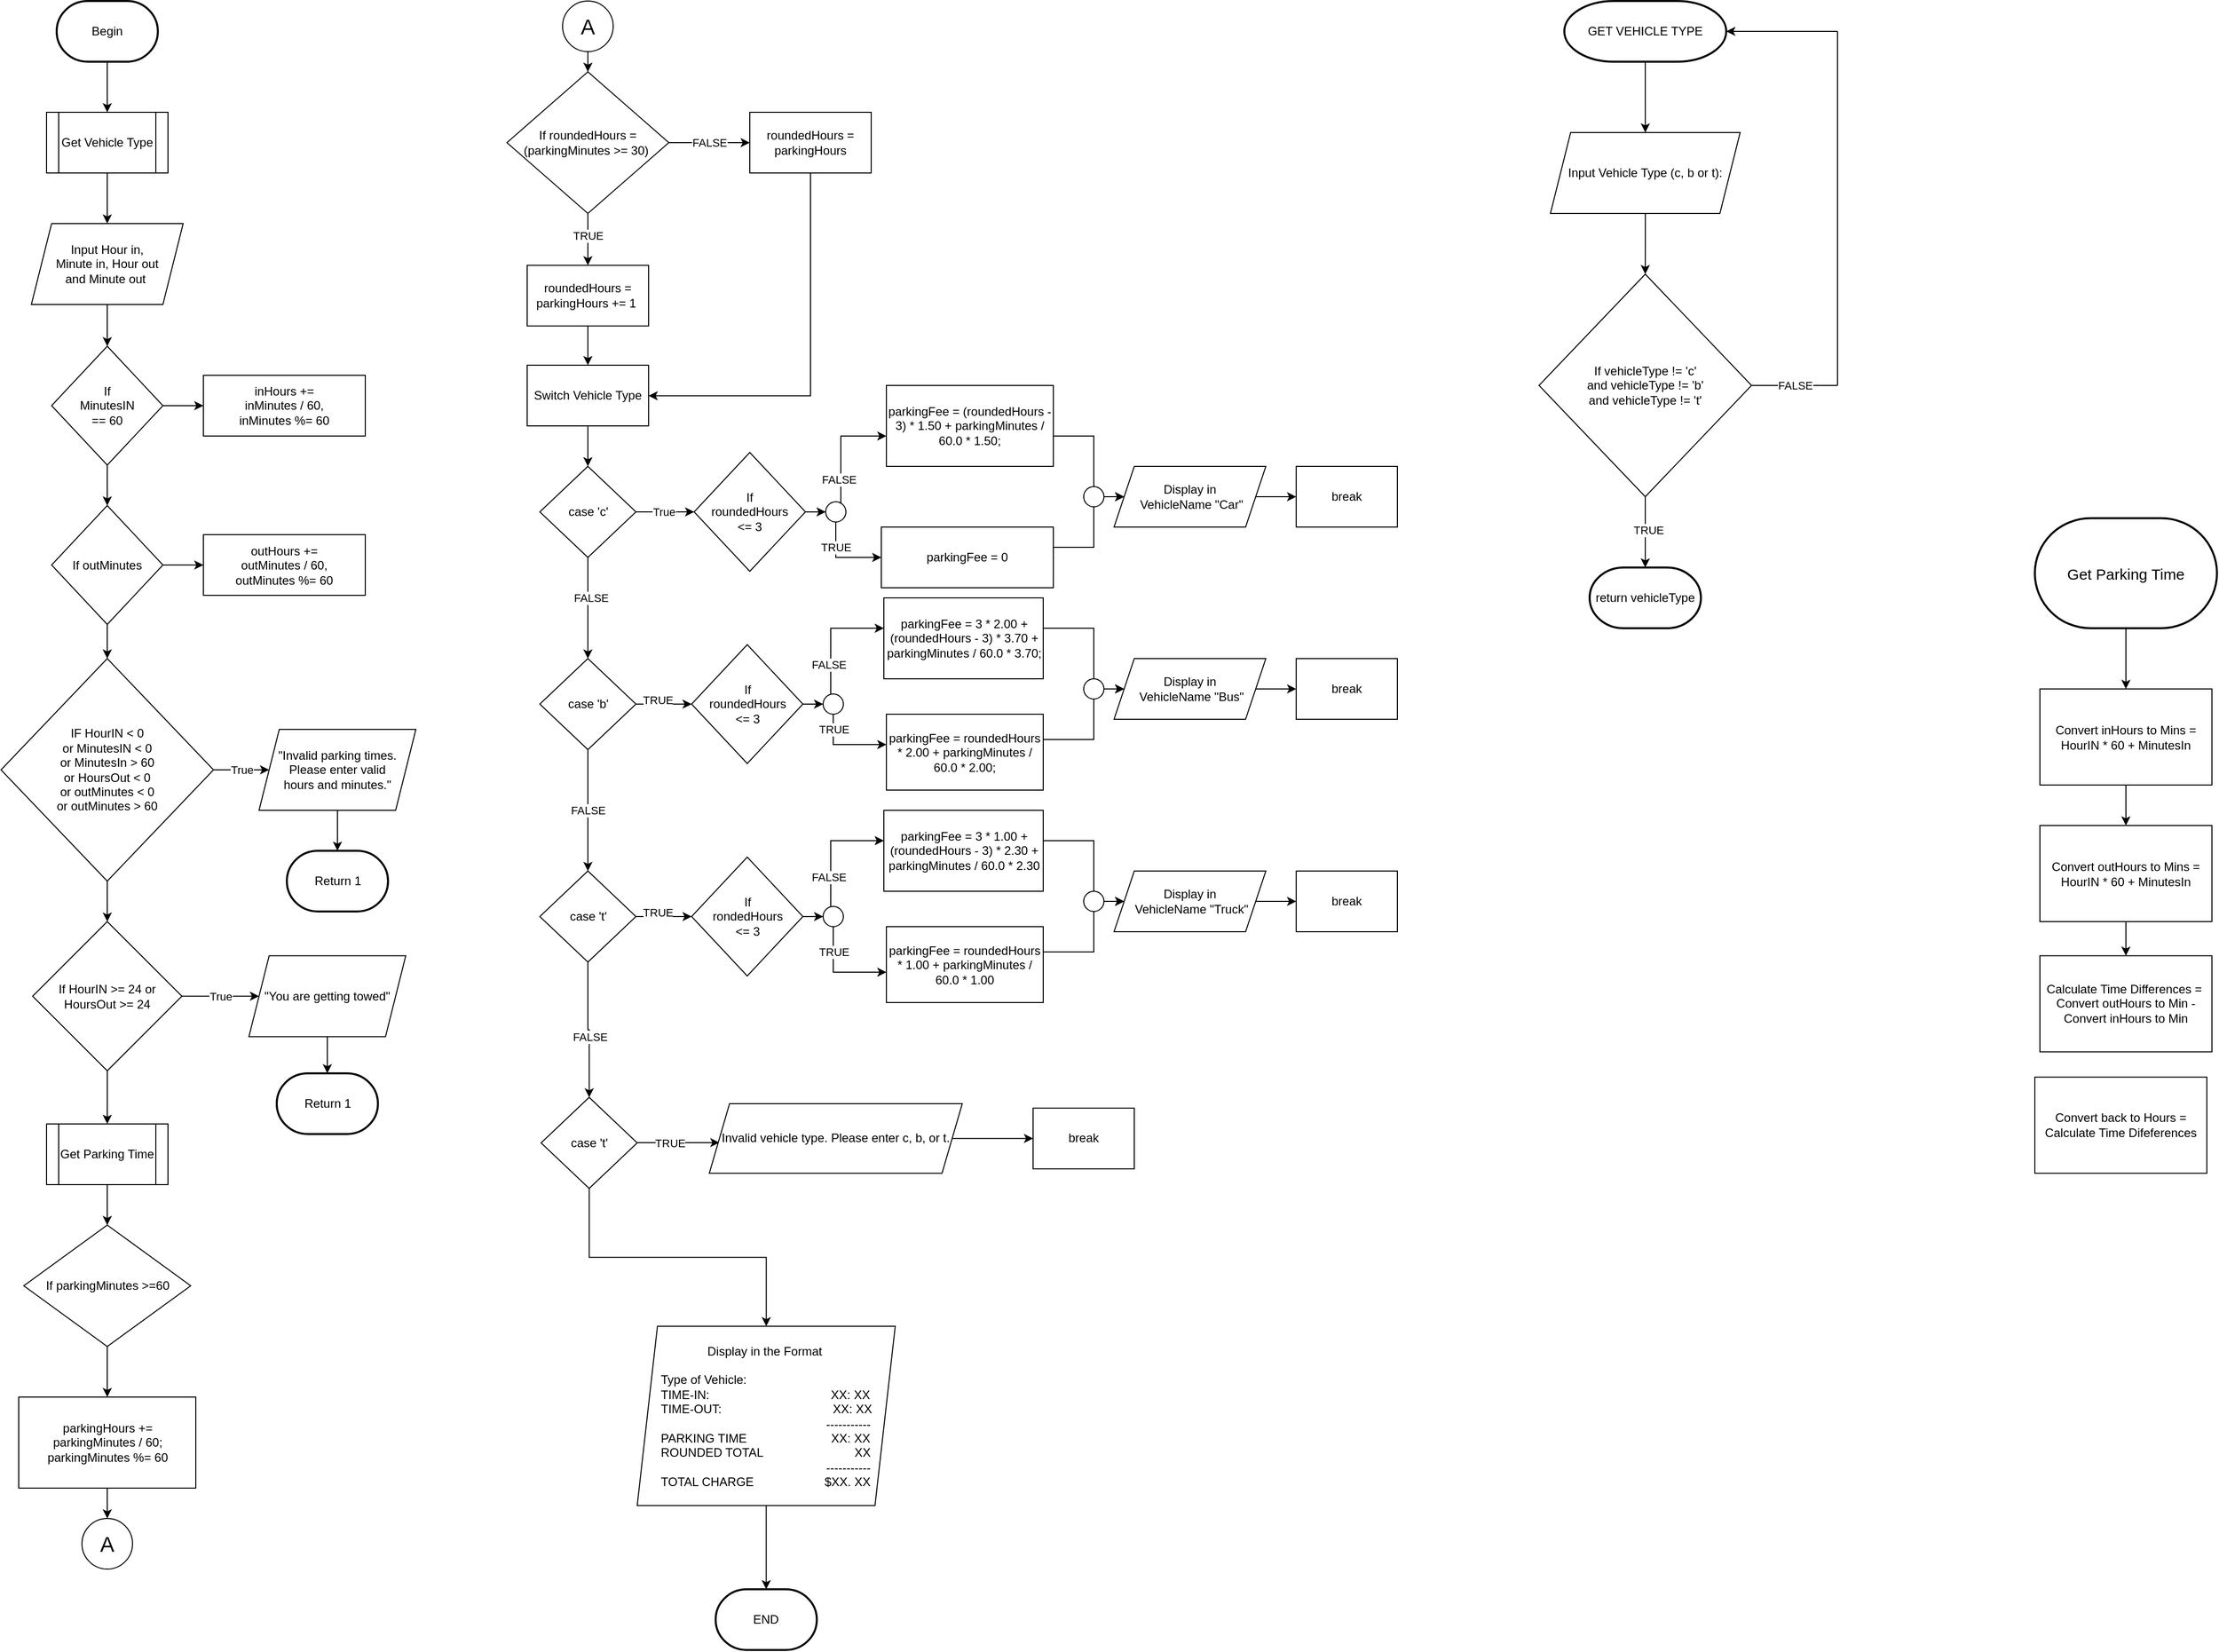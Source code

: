<mxfile version="22.1.11" type="github">
  <diagram name="Page-1" id="T36eju5By-tqYhYQg0Z2">
    <mxGraphModel dx="693" dy="363" grid="1" gridSize="10" guides="1" tooltips="1" connect="1" arrows="1" fold="1" page="1" pageScale="1" pageWidth="850" pageHeight="1100" math="0" shadow="0">
      <root>
        <mxCell id="0" />
        <mxCell id="1" parent="0" />
        <mxCell id="Hg_f1LFbzUgzckaS3RzL-4" value="" style="edgeStyle=orthogonalEdgeStyle;rounded=0;orthogonalLoop=1;jettySize=auto;html=1;" parent="1" source="Hg_f1LFbzUgzckaS3RzL-1" target="Hg_f1LFbzUgzckaS3RzL-3" edge="1">
          <mxGeometry relative="1" as="geometry" />
        </mxCell>
        <mxCell id="Hg_f1LFbzUgzckaS3RzL-1" value="Begin" style="strokeWidth=2;html=1;shape=mxgraph.flowchart.terminator;whiteSpace=wrap;" parent="1" vertex="1">
          <mxGeometry x="165" y="40" width="100" height="60" as="geometry" />
        </mxCell>
        <mxCell id="Hg_f1LFbzUgzckaS3RzL-6" value="" style="edgeStyle=orthogonalEdgeStyle;rounded=0;orthogonalLoop=1;jettySize=auto;html=1;" parent="1" source="Hg_f1LFbzUgzckaS3RzL-3" target="Hg_f1LFbzUgzckaS3RzL-5" edge="1">
          <mxGeometry relative="1" as="geometry" />
        </mxCell>
        <mxCell id="Hg_f1LFbzUgzckaS3RzL-3" value="Get Vehicle Type" style="shape=process;whiteSpace=wrap;html=1;backgroundOutline=1;" parent="1" vertex="1">
          <mxGeometry x="155" y="150" width="120" height="60" as="geometry" />
        </mxCell>
        <mxCell id="Hg_f1LFbzUgzckaS3RzL-8" value="" style="edgeStyle=orthogonalEdgeStyle;rounded=0;orthogonalLoop=1;jettySize=auto;html=1;" parent="1" source="BbHm2kyEShkEgUKEUJJQ-3" target="Hg_f1LFbzUgzckaS3RzL-7" edge="1">
          <mxGeometry relative="1" as="geometry" />
        </mxCell>
        <mxCell id="Hg_f1LFbzUgzckaS3RzL-5" value="Input Hour in, &lt;br&gt;Minute in, Hour out&lt;br&gt;and Minute out&amp;nbsp;" style="shape=parallelogram;perimeter=parallelogramPerimeter;whiteSpace=wrap;html=1;fixedSize=1;" parent="1" vertex="1">
          <mxGeometry x="140" y="260" width="150" height="80" as="geometry" />
        </mxCell>
        <mxCell id="Hg_f1LFbzUgzckaS3RzL-20" value="True" style="edgeStyle=orthogonalEdgeStyle;rounded=0;orthogonalLoop=1;jettySize=auto;html=1;" parent="1" source="Hg_f1LFbzUgzckaS3RzL-7" target="Hg_f1LFbzUgzckaS3RzL-19" edge="1">
          <mxGeometry relative="1" as="geometry" />
        </mxCell>
        <mxCell id="BbHm2kyEShkEgUKEUJJQ-13" value="" style="edgeStyle=orthogonalEdgeStyle;rounded=0;orthogonalLoop=1;jettySize=auto;html=1;" edge="1" parent="1" source="Hg_f1LFbzUgzckaS3RzL-7" target="BbHm2kyEShkEgUKEUJJQ-11">
          <mxGeometry relative="1" as="geometry" />
        </mxCell>
        <mxCell id="Hg_f1LFbzUgzckaS3RzL-7" value="IF HourIN &amp;lt; 0&lt;br&gt;or MinutesIN &amp;lt; 0 &lt;br&gt;or MinutesIn &amp;gt; 60 &lt;br&gt;or HoursOut &amp;lt; 0&lt;br&gt;or outMinutes &amp;lt; 0 &lt;br&gt;or outMinutes &amp;gt; 60" style="rhombus;whiteSpace=wrap;html=1;" parent="1" vertex="1">
          <mxGeometry x="110" y="690" width="210" height="220" as="geometry" />
        </mxCell>
        <mxCell id="Hg_f1LFbzUgzckaS3RzL-17" value="" style="edgeStyle=orthogonalEdgeStyle;rounded=0;orthogonalLoop=1;jettySize=auto;html=1;entryX=0.5;entryY=0;entryDx=0;entryDy=0;" parent="1" source="Hg_f1LFbzUgzckaS3RzL-9" target="Hg_f1LFbzUgzckaS3RzL-12" edge="1">
          <mxGeometry relative="1" as="geometry">
            <mxPoint x="217.5" y="1256.25" as="targetPoint" />
          </mxGeometry>
        </mxCell>
        <mxCell id="Hg_f1LFbzUgzckaS3RzL-9" value="Get Parking Time" style="shape=process;whiteSpace=wrap;html=1;backgroundOutline=1;" parent="1" vertex="1">
          <mxGeometry x="155" y="1150" width="120" height="60" as="geometry" />
        </mxCell>
        <mxCell id="Hg_f1LFbzUgzckaS3RzL-23" value="" style="edgeStyle=orthogonalEdgeStyle;rounded=0;orthogonalLoop=1;jettySize=auto;html=1;entryX=0.5;entryY=0;entryDx=0;entryDy=0;" parent="1" source="Hg_f1LFbzUgzckaS3RzL-12" target="BbHm2kyEShkEgUKEUJJQ-18" edge="1">
          <mxGeometry relative="1" as="geometry">
            <mxPoint x="215" y="1430" as="targetPoint" />
          </mxGeometry>
        </mxCell>
        <mxCell id="Hg_f1LFbzUgzckaS3RzL-12" value="If parkingMinutes &amp;gt;=60" style="rhombus;whiteSpace=wrap;html=1;" parent="1" vertex="1">
          <mxGeometry x="132.5" y="1250" width="165" height="120" as="geometry" />
        </mxCell>
        <mxCell id="Hg_f1LFbzUgzckaS3RzL-30" value="" style="edgeStyle=orthogonalEdgeStyle;rounded=0;orthogonalLoop=1;jettySize=auto;html=1;" parent="1" source="Hg_f1LFbzUgzckaS3RzL-19" target="Hg_f1LFbzUgzckaS3RzL-29" edge="1">
          <mxGeometry relative="1" as="geometry" />
        </mxCell>
        <mxCell id="Hg_f1LFbzUgzckaS3RzL-19" value="&quot;Invalid parking times. &lt;br&gt;Please enter valid &lt;br&gt;hours and minutes.&quot;" style="shape=parallelogram;perimeter=parallelogramPerimeter;whiteSpace=wrap;html=1;fixedSize=1;" parent="1" vertex="1">
          <mxGeometry x="365" y="760" width="155" height="80" as="geometry" />
        </mxCell>
        <mxCell id="Hg_f1LFbzUgzckaS3RzL-24" value="&lt;font style=&quot;font-size: 21px;&quot;&gt;A&lt;/font&gt;" style="ellipse;whiteSpace=wrap;html=1;aspect=fixed;" parent="1" vertex="1">
          <mxGeometry x="190" y="1540" width="50" height="50" as="geometry" />
        </mxCell>
        <mxCell id="Hg_f1LFbzUgzckaS3RzL-29" value="Return 1" style="strokeWidth=2;html=1;shape=mxgraph.flowchart.terminator;whiteSpace=wrap;" parent="1" vertex="1">
          <mxGeometry x="392.5" y="880" width="100" height="60" as="geometry" />
        </mxCell>
        <mxCell id="Hg_f1LFbzUgzckaS3RzL-35" value="" style="edgeStyle=orthogonalEdgeStyle;rounded=0;orthogonalLoop=1;jettySize=auto;html=1;" parent="1" source="Hg_f1LFbzUgzckaS3RzL-31" target="Hg_f1LFbzUgzckaS3RzL-34" edge="1">
          <mxGeometry relative="1" as="geometry" />
        </mxCell>
        <mxCell id="Hg_f1LFbzUgzckaS3RzL-31" value="&lt;font style=&quot;font-size: 21px;&quot;&gt;A&lt;/font&gt;" style="ellipse;whiteSpace=wrap;html=1;aspect=fixed;" parent="1" vertex="1">
          <mxGeometry x="665" y="40" width="50" height="50" as="geometry" />
        </mxCell>
        <mxCell id="Hg_f1LFbzUgzckaS3RzL-38" value="" style="edgeStyle=orthogonalEdgeStyle;rounded=0;orthogonalLoop=1;jettySize=auto;html=1;" parent="1" source="Hg_f1LFbzUgzckaS3RzL-34" target="Hg_f1LFbzUgzckaS3RzL-37" edge="1">
          <mxGeometry relative="1" as="geometry" />
        </mxCell>
        <mxCell id="Hg_f1LFbzUgzckaS3RzL-39" value="TRUE" style="edgeLabel;html=1;align=center;verticalAlign=middle;resizable=0;points=[];" parent="Hg_f1LFbzUgzckaS3RzL-38" vertex="1" connectable="0">
          <mxGeometry x="-0.754" y="1" relative="1" as="geometry">
            <mxPoint x="-1" y="15" as="offset" />
          </mxGeometry>
        </mxCell>
        <mxCell id="BbHm2kyEShkEgUKEUJJQ-21" value="" style="edgeStyle=orthogonalEdgeStyle;rounded=0;orthogonalLoop=1;jettySize=auto;html=1;" edge="1" parent="1" source="Hg_f1LFbzUgzckaS3RzL-34" target="BbHm2kyEShkEgUKEUJJQ-20">
          <mxGeometry relative="1" as="geometry" />
        </mxCell>
        <mxCell id="BbHm2kyEShkEgUKEUJJQ-22" value="FALSE" style="edgeLabel;html=1;align=center;verticalAlign=middle;resizable=0;points=[];" vertex="1" connectable="0" parent="BbHm2kyEShkEgUKEUJJQ-21">
          <mxGeometry x="-0.373" y="-1" relative="1" as="geometry">
            <mxPoint x="15" y="-1" as="offset" />
          </mxGeometry>
        </mxCell>
        <mxCell id="Hg_f1LFbzUgzckaS3RzL-34" value="If roundedHours =&lt;br style=&quot;border-color: var(--border-color);&quot;&gt;(parkingMinutes &amp;gt;= 30)&amp;nbsp;" style="rhombus;whiteSpace=wrap;html=1;" parent="1" vertex="1">
          <mxGeometry x="610" y="110" width="160" height="140" as="geometry" />
        </mxCell>
        <mxCell id="Hg_f1LFbzUgzckaS3RzL-68" value="" style="edgeStyle=orthogonalEdgeStyle;rounded=0;orthogonalLoop=1;jettySize=auto;html=1;" parent="1" source="Hg_f1LFbzUgzckaS3RzL-37" target="Hg_f1LFbzUgzckaS3RzL-43" edge="1">
          <mxGeometry relative="1" as="geometry" />
        </mxCell>
        <mxCell id="Hg_f1LFbzUgzckaS3RzL-37" value="roundedHours = parkingHours += 1&amp;nbsp;" style="rounded=0;whiteSpace=wrap;html=1;" parent="1" vertex="1">
          <mxGeometry x="630" y="301.25" width="120" height="60" as="geometry" />
        </mxCell>
        <mxCell id="Hg_f1LFbzUgzckaS3RzL-46" value="" style="edgeStyle=orthogonalEdgeStyle;rounded=0;orthogonalLoop=1;jettySize=auto;html=1;" parent="1" source="Hg_f1LFbzUgzckaS3RzL-43" target="Hg_f1LFbzUgzckaS3RzL-45" edge="1">
          <mxGeometry relative="1" as="geometry" />
        </mxCell>
        <mxCell id="Hg_f1LFbzUgzckaS3RzL-43" value="Switch Vehicle Type" style="rounded=0;whiteSpace=wrap;html=1;" parent="1" vertex="1">
          <mxGeometry x="630" y="400" width="120" height="60" as="geometry" />
        </mxCell>
        <mxCell id="Hg_f1LFbzUgzckaS3RzL-48" value="" style="edgeStyle=orthogonalEdgeStyle;rounded=0;orthogonalLoop=1;jettySize=auto;html=1;" parent="1" source="Hg_f1LFbzUgzckaS3RzL-45" target="Hg_f1LFbzUgzckaS3RzL-47" edge="1">
          <mxGeometry relative="1" as="geometry" />
        </mxCell>
        <mxCell id="Hg_f1LFbzUgzckaS3RzL-49" value="True" style="edgeLabel;html=1;align=center;verticalAlign=middle;resizable=0;points=[];" parent="Hg_f1LFbzUgzckaS3RzL-48" vertex="1" connectable="0">
          <mxGeometry x="0.303" relative="1" as="geometry">
            <mxPoint x="-10" as="offset" />
          </mxGeometry>
        </mxCell>
        <mxCell id="Hg_f1LFbzUgzckaS3RzL-70" value="" style="edgeStyle=orthogonalEdgeStyle;rounded=0;orthogonalLoop=1;jettySize=auto;html=1;" parent="1" source="Hg_f1LFbzUgzckaS3RzL-45" target="Hg_f1LFbzUgzckaS3RzL-69" edge="1">
          <mxGeometry relative="1" as="geometry" />
        </mxCell>
        <mxCell id="Hg_f1LFbzUgzckaS3RzL-86" value="FALSE" style="edgeLabel;html=1;align=center;verticalAlign=middle;resizable=0;points=[];" parent="Hg_f1LFbzUgzckaS3RzL-70" vertex="1" connectable="0">
          <mxGeometry x="-0.207" y="3" relative="1" as="geometry">
            <mxPoint as="offset" />
          </mxGeometry>
        </mxCell>
        <mxCell id="Hg_f1LFbzUgzckaS3RzL-45" value="case &#39;c&#39;" style="rhombus;whiteSpace=wrap;html=1;" parent="1" vertex="1">
          <mxGeometry x="642.5" y="500" width="95" height="90" as="geometry" />
        </mxCell>
        <mxCell id="Hg_f1LFbzUgzckaS3RzL-52" value="" style="edgeStyle=orthogonalEdgeStyle;rounded=0;orthogonalLoop=1;jettySize=auto;html=1;" parent="1" source="Hg_f1LFbzUgzckaS3RzL-61" target="Hg_f1LFbzUgzckaS3RzL-51" edge="1">
          <mxGeometry relative="1" as="geometry">
            <Array as="points">
              <mxPoint x="935" y="590" />
            </Array>
          </mxGeometry>
        </mxCell>
        <mxCell id="Hg_f1LFbzUgzckaS3RzL-60" value="TRUE" style="edgeLabel;html=1;align=center;verticalAlign=middle;resizable=0;points=[];" parent="Hg_f1LFbzUgzckaS3RzL-52" vertex="1" connectable="0">
          <mxGeometry x="0.067" y="1" relative="1" as="geometry">
            <mxPoint x="-8" y="-9" as="offset" />
          </mxGeometry>
        </mxCell>
        <mxCell id="Hg_f1LFbzUgzckaS3RzL-57" value="" style="edgeStyle=orthogonalEdgeStyle;rounded=0;orthogonalLoop=1;jettySize=auto;html=1;" parent="1" source="Hg_f1LFbzUgzckaS3RzL-47" target="Hg_f1LFbzUgzckaS3RzL-56" edge="1">
          <mxGeometry relative="1" as="geometry">
            <Array as="points">
              <mxPoint x="940" y="545" />
              <mxPoint x="940" y="470" />
            </Array>
          </mxGeometry>
        </mxCell>
        <mxCell id="Hg_f1LFbzUgzckaS3RzL-59" value="FALSE" style="edgeLabel;html=1;align=center;verticalAlign=middle;resizable=0;points=[];" parent="Hg_f1LFbzUgzckaS3RzL-57" vertex="1" connectable="0">
          <mxGeometry x="-0.139" y="2" relative="1" as="geometry">
            <mxPoint as="offset" />
          </mxGeometry>
        </mxCell>
        <mxCell id="Hg_f1LFbzUgzckaS3RzL-47" value="If &lt;br&gt;roundedHours &lt;br&gt;&amp;lt;= 3" style="rhombus;whiteSpace=wrap;html=1;" parent="1" vertex="1">
          <mxGeometry x="795" y="486.25" width="110" height="117.5" as="geometry" />
        </mxCell>
        <mxCell id="Hg_f1LFbzUgzckaS3RzL-66" value="" style="edgeStyle=orthogonalEdgeStyle;rounded=0;orthogonalLoop=1;jettySize=auto;html=1;" parent="1" source="Hg_f1LFbzUgzckaS3RzL-51" target="Hg_f1LFbzUgzckaS3RzL-64" edge="1">
          <mxGeometry relative="1" as="geometry">
            <Array as="points">
              <mxPoint x="1190" y="580" />
              <mxPoint x="1190" y="530" />
            </Array>
          </mxGeometry>
        </mxCell>
        <mxCell id="Hg_f1LFbzUgzckaS3RzL-51" value="parkingFee = 0" style="rounded=0;whiteSpace=wrap;html=1;" parent="1" vertex="1">
          <mxGeometry x="980" y="560" width="170" height="60" as="geometry" />
        </mxCell>
        <mxCell id="Hg_f1LFbzUgzckaS3RzL-65" value="" style="edgeStyle=orthogonalEdgeStyle;rounded=0;orthogonalLoop=1;jettySize=auto;html=1;" parent="1" source="Hg_f1LFbzUgzckaS3RzL-56" target="Hg_f1LFbzUgzckaS3RzL-64" edge="1">
          <mxGeometry relative="1" as="geometry">
            <Array as="points">
              <mxPoint x="1190" y="470" />
              <mxPoint x="1190" y="530" />
            </Array>
          </mxGeometry>
        </mxCell>
        <mxCell id="Hg_f1LFbzUgzckaS3RzL-56" value="parkingFee = (roundedHours - 3) * 1.50 + parkingMinutes / 60.0 * 1.50;" style="rounded=0;whiteSpace=wrap;html=1;" parent="1" vertex="1">
          <mxGeometry x="985" y="420" width="165" height="80" as="geometry" />
        </mxCell>
        <mxCell id="Hg_f1LFbzUgzckaS3RzL-62" value="" style="edgeStyle=orthogonalEdgeStyle;rounded=0;orthogonalLoop=1;jettySize=auto;html=1;" parent="1" source="Hg_f1LFbzUgzckaS3RzL-47" target="Hg_f1LFbzUgzckaS3RzL-61" edge="1">
          <mxGeometry relative="1" as="geometry">
            <mxPoint x="905" y="545" as="sourcePoint" />
            <mxPoint x="975" y="610" as="targetPoint" />
          </mxGeometry>
        </mxCell>
        <mxCell id="Hg_f1LFbzUgzckaS3RzL-61" value="" style="ellipse;whiteSpace=wrap;html=1;aspect=fixed;" parent="1" vertex="1">
          <mxGeometry x="925" y="535" width="20" height="20" as="geometry" />
        </mxCell>
        <mxCell id="BbHm2kyEShkEgUKEUJJQ-27" value="" style="edgeStyle=orthogonalEdgeStyle;rounded=0;orthogonalLoop=1;jettySize=auto;html=1;" edge="1" parent="1" source="Hg_f1LFbzUgzckaS3RzL-64" target="BbHm2kyEShkEgUKEUJJQ-26">
          <mxGeometry relative="1" as="geometry" />
        </mxCell>
        <mxCell id="Hg_f1LFbzUgzckaS3RzL-64" value="Display in&lt;br&gt;&amp;nbsp;VehicleName &quot;Car&quot;" style="shape=parallelogram;perimeter=parallelogramPerimeter;whiteSpace=wrap;html=1;fixedSize=1;" parent="1" vertex="1">
          <mxGeometry x="1210" y="500" width="150" height="60" as="geometry" />
        </mxCell>
        <mxCell id="Hg_f1LFbzUgzckaS3RzL-67" value="" style="ellipse;whiteSpace=wrap;html=1;aspect=fixed;" parent="1" vertex="1">
          <mxGeometry x="1180" y="520" width="20" height="20" as="geometry" />
        </mxCell>
        <mxCell id="Hg_f1LFbzUgzckaS3RzL-84" value="" style="edgeStyle=orthogonalEdgeStyle;rounded=0;orthogonalLoop=1;jettySize=auto;html=1;" parent="1" source="Hg_f1LFbzUgzckaS3RzL-69" target="Hg_f1LFbzUgzckaS3RzL-75" edge="1">
          <mxGeometry relative="1" as="geometry" />
        </mxCell>
        <mxCell id="Hg_f1LFbzUgzckaS3RzL-85" value="TRUE" style="edgeLabel;html=1;align=center;verticalAlign=middle;resizable=0;points=[];" parent="Hg_f1LFbzUgzckaS3RzL-84" vertex="1" connectable="0">
          <mxGeometry x="-0.255" y="4" relative="1" as="geometry">
            <mxPoint x="1" as="offset" />
          </mxGeometry>
        </mxCell>
        <mxCell id="BbHm2kyEShkEgUKEUJJQ-68" value="" style="edgeStyle=orthogonalEdgeStyle;rounded=0;orthogonalLoop=1;jettySize=auto;html=1;" edge="1" parent="1" source="Hg_f1LFbzUgzckaS3RzL-69" target="BbHm2kyEShkEgUKEUJJQ-52">
          <mxGeometry relative="1" as="geometry" />
        </mxCell>
        <mxCell id="Hg_f1LFbzUgzckaS3RzL-69" value="case &#39;b&#39;" style="rhombus;whiteSpace=wrap;html=1;" parent="1" vertex="1">
          <mxGeometry x="642.5" y="690" width="95" height="90" as="geometry" />
        </mxCell>
        <mxCell id="Hg_f1LFbzUgzckaS3RzL-71" value="" style="edgeStyle=orthogonalEdgeStyle;rounded=0;orthogonalLoop=1;jettySize=auto;html=1;" parent="1" source="Hg_f1LFbzUgzckaS3RzL-81" target="Hg_f1LFbzUgzckaS3RzL-77" edge="1">
          <mxGeometry relative="1" as="geometry">
            <Array as="points">
              <mxPoint x="933" y="775" />
            </Array>
          </mxGeometry>
        </mxCell>
        <mxCell id="Hg_f1LFbzUgzckaS3RzL-72" value="TRUE" style="edgeLabel;html=1;align=center;verticalAlign=middle;resizable=0;points=[];" parent="Hg_f1LFbzUgzckaS3RzL-71" vertex="1" connectable="0">
          <mxGeometry x="0.067" y="1" relative="1" as="geometry">
            <mxPoint x="-14" y="-14" as="offset" />
          </mxGeometry>
        </mxCell>
        <mxCell id="Hg_f1LFbzUgzckaS3RzL-73" value="" style="edgeStyle=orthogonalEdgeStyle;rounded=0;orthogonalLoop=1;jettySize=auto;html=1;" parent="1" source="Hg_f1LFbzUgzckaS3RzL-75" target="Hg_f1LFbzUgzckaS3RzL-79" edge="1">
          <mxGeometry relative="1" as="geometry">
            <Array as="points">
              <mxPoint x="930" y="735" />
              <mxPoint x="930" y="660" />
            </Array>
          </mxGeometry>
        </mxCell>
        <mxCell id="Hg_f1LFbzUgzckaS3RzL-74" value="FALSE" style="edgeLabel;html=1;align=center;verticalAlign=middle;resizable=0;points=[];" parent="Hg_f1LFbzUgzckaS3RzL-73" vertex="1" connectable="0">
          <mxGeometry x="-0.139" y="2" relative="1" as="geometry">
            <mxPoint as="offset" />
          </mxGeometry>
        </mxCell>
        <mxCell id="Hg_f1LFbzUgzckaS3RzL-75" value="If &lt;br&gt;roundedHours &lt;br&gt;&amp;lt;= 3" style="rhombus;whiteSpace=wrap;html=1;" parent="1" vertex="1">
          <mxGeometry x="792.5" y="676.25" width="110" height="117.5" as="geometry" />
        </mxCell>
        <mxCell id="Hg_f1LFbzUgzckaS3RzL-76" value="" style="edgeStyle=orthogonalEdgeStyle;rounded=0;orthogonalLoop=1;jettySize=auto;html=1;" parent="1" source="Hg_f1LFbzUgzckaS3RzL-77" target="Hg_f1LFbzUgzckaS3RzL-82" edge="1">
          <mxGeometry relative="1" as="geometry">
            <Array as="points">
              <mxPoint x="1190" y="770" />
              <mxPoint x="1190" y="720" />
            </Array>
          </mxGeometry>
        </mxCell>
        <mxCell id="Hg_f1LFbzUgzckaS3RzL-77" value="parkingFee = roundedHours * 2.00 + parkingMinutes / 60.0 * 2.00;" style="rounded=0;whiteSpace=wrap;html=1;" parent="1" vertex="1">
          <mxGeometry x="985" y="745" width="155" height="75" as="geometry" />
        </mxCell>
        <mxCell id="Hg_f1LFbzUgzckaS3RzL-78" value="" style="edgeStyle=orthogonalEdgeStyle;rounded=0;orthogonalLoop=1;jettySize=auto;html=1;" parent="1" source="Hg_f1LFbzUgzckaS3RzL-79" target="Hg_f1LFbzUgzckaS3RzL-82" edge="1">
          <mxGeometry relative="1" as="geometry">
            <Array as="points">
              <mxPoint x="1190" y="660" />
              <mxPoint x="1190" y="720" />
            </Array>
          </mxGeometry>
        </mxCell>
        <mxCell id="Hg_f1LFbzUgzckaS3RzL-79" value="parkingFee = 3 * 2.00 + (roundedHours - 3) * 3.70 + parkingMinutes / 60.0 * 3.70;" style="rounded=0;whiteSpace=wrap;html=1;" parent="1" vertex="1">
          <mxGeometry x="982.5" y="630" width="157.5" height="80" as="geometry" />
        </mxCell>
        <mxCell id="Hg_f1LFbzUgzckaS3RzL-80" value="" style="edgeStyle=orthogonalEdgeStyle;rounded=0;orthogonalLoop=1;jettySize=auto;html=1;" parent="1" source="Hg_f1LFbzUgzckaS3RzL-75" target="Hg_f1LFbzUgzckaS3RzL-81" edge="1">
          <mxGeometry relative="1" as="geometry">
            <mxPoint x="902.5" y="735" as="sourcePoint" />
            <mxPoint x="972.5" y="800" as="targetPoint" />
          </mxGeometry>
        </mxCell>
        <mxCell id="Hg_f1LFbzUgzckaS3RzL-81" value="" style="ellipse;whiteSpace=wrap;html=1;aspect=fixed;" parent="1" vertex="1">
          <mxGeometry x="922.5" y="725" width="20" height="20" as="geometry" />
        </mxCell>
        <mxCell id="BbHm2kyEShkEgUKEUJJQ-29" value="" style="edgeStyle=orthogonalEdgeStyle;rounded=0;orthogonalLoop=1;jettySize=auto;html=1;" edge="1" parent="1" source="Hg_f1LFbzUgzckaS3RzL-82" target="BbHm2kyEShkEgUKEUJJQ-28">
          <mxGeometry relative="1" as="geometry" />
        </mxCell>
        <mxCell id="Hg_f1LFbzUgzckaS3RzL-82" value="Display in&lt;br&gt;&amp;nbsp;VehicleName &quot;Bus&quot;" style="shape=parallelogram;perimeter=parallelogramPerimeter;whiteSpace=wrap;html=1;fixedSize=1;" parent="1" vertex="1">
          <mxGeometry x="1210" y="690" width="150" height="60" as="geometry" />
        </mxCell>
        <mxCell id="Hg_f1LFbzUgzckaS3RzL-83" value="" style="ellipse;whiteSpace=wrap;html=1;aspect=fixed;" parent="1" vertex="1">
          <mxGeometry x="1180" y="710" width="20" height="20" as="geometry" />
        </mxCell>
        <mxCell id="BbHm2kyEShkEgUKEUJJQ-2" value="" style="edgeStyle=orthogonalEdgeStyle;rounded=0;orthogonalLoop=1;jettySize=auto;html=1;" edge="1" parent="1" source="Hg_f1LFbzUgzckaS3RzL-5" target="BbHm2kyEShkEgUKEUJJQ-1">
          <mxGeometry relative="1" as="geometry">
            <mxPoint x="215" y="340" as="sourcePoint" />
            <mxPoint x="215" y="890" as="targetPoint" />
          </mxGeometry>
        </mxCell>
        <mxCell id="BbHm2kyEShkEgUKEUJJQ-9" value="" style="edgeStyle=orthogonalEdgeStyle;rounded=0;orthogonalLoop=1;jettySize=auto;html=1;" edge="1" parent="1" source="BbHm2kyEShkEgUKEUJJQ-1" target="BbHm2kyEShkEgUKEUJJQ-6">
          <mxGeometry relative="1" as="geometry" />
        </mxCell>
        <mxCell id="BbHm2kyEShkEgUKEUJJQ-1" value="If &lt;br&gt;MinutesIN&lt;br&gt;== 60" style="rhombus;whiteSpace=wrap;html=1;" vertex="1" parent="1">
          <mxGeometry x="160" y="381.25" width="110" height="117.5" as="geometry" />
        </mxCell>
        <mxCell id="BbHm2kyEShkEgUKEUJJQ-4" value="" style="edgeStyle=orthogonalEdgeStyle;rounded=0;orthogonalLoop=1;jettySize=auto;html=1;" edge="1" parent="1" source="BbHm2kyEShkEgUKEUJJQ-1" target="BbHm2kyEShkEgUKEUJJQ-3">
          <mxGeometry relative="1" as="geometry">
            <mxPoint x="215" y="518" as="sourcePoint" />
            <mxPoint x="215" y="890" as="targetPoint" />
          </mxGeometry>
        </mxCell>
        <mxCell id="BbHm2kyEShkEgUKEUJJQ-8" value="" style="edgeStyle=orthogonalEdgeStyle;rounded=0;orthogonalLoop=1;jettySize=auto;html=1;" edge="1" parent="1" source="BbHm2kyEShkEgUKEUJJQ-3" target="BbHm2kyEShkEgUKEUJJQ-7">
          <mxGeometry relative="1" as="geometry" />
        </mxCell>
        <mxCell id="BbHm2kyEShkEgUKEUJJQ-3" value="If outMinutes" style="rhombus;whiteSpace=wrap;html=1;" vertex="1" parent="1">
          <mxGeometry x="160" y="538.75" width="110" height="117.5" as="geometry" />
        </mxCell>
        <mxCell id="BbHm2kyEShkEgUKEUJJQ-6" value="inHours += &lt;br&gt;inMinutes / 60,&lt;br&gt;inMinutes %= 60" style="rounded=0;whiteSpace=wrap;html=1;" vertex="1" parent="1">
          <mxGeometry x="310" y="410" width="160" height="60" as="geometry" />
        </mxCell>
        <mxCell id="BbHm2kyEShkEgUKEUJJQ-7" value="outHours += &lt;br&gt;outMinutes / 60,&lt;br&gt;outMinutes %= 60" style="rounded=0;whiteSpace=wrap;html=1;" vertex="1" parent="1">
          <mxGeometry x="310" y="567.5" width="160" height="60" as="geometry" />
        </mxCell>
        <mxCell id="BbHm2kyEShkEgUKEUJJQ-12" value="" style="edgeStyle=orthogonalEdgeStyle;rounded=0;orthogonalLoop=1;jettySize=auto;html=1;" edge="1" parent="1" source="BbHm2kyEShkEgUKEUJJQ-11" target="Hg_f1LFbzUgzckaS3RzL-9">
          <mxGeometry relative="1" as="geometry" />
        </mxCell>
        <mxCell id="BbHm2kyEShkEgUKEUJJQ-11" value="If HourIN &amp;gt;= 24 or HoursOut &amp;gt;= 24" style="rhombus;whiteSpace=wrap;html=1;" vertex="1" parent="1">
          <mxGeometry x="141.25" y="950" width="147.5" height="147.5" as="geometry" />
        </mxCell>
        <mxCell id="BbHm2kyEShkEgUKEUJJQ-14" value="True" style="edgeStyle=orthogonalEdgeStyle;rounded=0;orthogonalLoop=1;jettySize=auto;html=1;exitX=1;exitY=0.5;exitDx=0;exitDy=0;" edge="1" parent="1" target="BbHm2kyEShkEgUKEUJJQ-16" source="BbHm2kyEShkEgUKEUJJQ-11">
          <mxGeometry relative="1" as="geometry">
            <mxPoint x="310" y="1020" as="sourcePoint" />
          </mxGeometry>
        </mxCell>
        <mxCell id="BbHm2kyEShkEgUKEUJJQ-15" value="" style="edgeStyle=orthogonalEdgeStyle;rounded=0;orthogonalLoop=1;jettySize=auto;html=1;" edge="1" parent="1" source="BbHm2kyEShkEgUKEUJJQ-16" target="BbHm2kyEShkEgUKEUJJQ-17">
          <mxGeometry relative="1" as="geometry" />
        </mxCell>
        <mxCell id="BbHm2kyEShkEgUKEUJJQ-16" value="&quot;You are getting towed&quot;" style="shape=parallelogram;perimeter=parallelogramPerimeter;whiteSpace=wrap;html=1;fixedSize=1;" vertex="1" parent="1">
          <mxGeometry x="355" y="983.75" width="155" height="80" as="geometry" />
        </mxCell>
        <mxCell id="BbHm2kyEShkEgUKEUJJQ-17" value="Return 1" style="strokeWidth=2;html=1;shape=mxgraph.flowchart.terminator;whiteSpace=wrap;" vertex="1" parent="1">
          <mxGeometry x="382.5" y="1100" width="100" height="60" as="geometry" />
        </mxCell>
        <mxCell id="BbHm2kyEShkEgUKEUJJQ-19" value="" style="edgeStyle=orthogonalEdgeStyle;rounded=0;orthogonalLoop=1;jettySize=auto;html=1;" edge="1" parent="1" source="BbHm2kyEShkEgUKEUJJQ-18" target="Hg_f1LFbzUgzckaS3RzL-24">
          <mxGeometry relative="1" as="geometry" />
        </mxCell>
        <mxCell id="BbHm2kyEShkEgUKEUJJQ-18" value="parkingHours += parkingMinutes / 60; parkingMinutes %= 60" style="rounded=0;whiteSpace=wrap;html=1;" vertex="1" parent="1">
          <mxGeometry x="127.5" y="1420" width="175" height="90" as="geometry" />
        </mxCell>
        <mxCell id="BbHm2kyEShkEgUKEUJJQ-24" value="" style="edgeStyle=orthogonalEdgeStyle;rounded=0;orthogonalLoop=1;jettySize=auto;html=1;" edge="1" parent="1" source="BbHm2kyEShkEgUKEUJJQ-20" target="Hg_f1LFbzUgzckaS3RzL-43">
          <mxGeometry relative="1" as="geometry">
            <Array as="points">
              <mxPoint x="910" y="430.25" />
            </Array>
          </mxGeometry>
        </mxCell>
        <mxCell id="BbHm2kyEShkEgUKEUJJQ-20" value="roundedHours = parkingHours" style="rounded=0;whiteSpace=wrap;html=1;" vertex="1" parent="1">
          <mxGeometry x="850" y="150" width="120" height="60" as="geometry" />
        </mxCell>
        <mxCell id="BbHm2kyEShkEgUKEUJJQ-26" value="break" style="rounded=0;whiteSpace=wrap;html=1;" vertex="1" parent="1">
          <mxGeometry x="1390" y="500" width="100" height="60" as="geometry" />
        </mxCell>
        <mxCell id="BbHm2kyEShkEgUKEUJJQ-28" value="break" style="rounded=0;whiteSpace=wrap;html=1;" vertex="1" parent="1">
          <mxGeometry x="1390" y="690" width="100" height="60" as="geometry" />
        </mxCell>
        <mxCell id="BbHm2kyEShkEgUKEUJJQ-49" value="FALSE" style="edgeLabel;html=1;align=center;verticalAlign=middle;resizable=0;points=[];" vertex="1" connectable="0" parent="1">
          <mxGeometry x="690.0" y="840" as="geometry" />
        </mxCell>
        <mxCell id="BbHm2kyEShkEgUKEUJJQ-50" value="" style="edgeStyle=orthogonalEdgeStyle;rounded=0;orthogonalLoop=1;jettySize=auto;html=1;" edge="1" parent="1" source="BbHm2kyEShkEgUKEUJJQ-52" target="BbHm2kyEShkEgUKEUJJQ-57">
          <mxGeometry relative="1" as="geometry" />
        </mxCell>
        <mxCell id="BbHm2kyEShkEgUKEUJJQ-51" value="TRUE" style="edgeLabel;html=1;align=center;verticalAlign=middle;resizable=0;points=[];" vertex="1" connectable="0" parent="BbHm2kyEShkEgUKEUJJQ-50">
          <mxGeometry x="-0.255" y="4" relative="1" as="geometry">
            <mxPoint x="1" as="offset" />
          </mxGeometry>
        </mxCell>
        <mxCell id="BbHm2kyEShkEgUKEUJJQ-88" value="" style="edgeStyle=orthogonalEdgeStyle;rounded=0;orthogonalLoop=1;jettySize=auto;html=1;" edge="1" parent="1" source="BbHm2kyEShkEgUKEUJJQ-52" target="BbHm2kyEShkEgUKEUJJQ-72">
          <mxGeometry relative="1" as="geometry" />
        </mxCell>
        <mxCell id="BbHm2kyEShkEgUKEUJJQ-52" value="case &#39;t&#39;" style="rhombus;whiteSpace=wrap;html=1;direction=west;" vertex="1" parent="1">
          <mxGeometry x="642.5" y="900" width="95" height="90" as="geometry" />
        </mxCell>
        <mxCell id="BbHm2kyEShkEgUKEUJJQ-53" value="" style="edgeStyle=orthogonalEdgeStyle;rounded=0;orthogonalLoop=1;jettySize=auto;html=1;" edge="1" parent="1" source="BbHm2kyEShkEgUKEUJJQ-63" target="BbHm2kyEShkEgUKEUJJQ-59">
          <mxGeometry relative="1" as="geometry">
            <Array as="points">
              <mxPoint x="932" y="1000" />
            </Array>
          </mxGeometry>
        </mxCell>
        <mxCell id="BbHm2kyEShkEgUKEUJJQ-54" value="TRUE" style="edgeLabel;html=1;align=center;verticalAlign=middle;resizable=0;points=[];" vertex="1" connectable="0" parent="BbHm2kyEShkEgUKEUJJQ-53">
          <mxGeometry x="0.067" y="1" relative="1" as="geometry">
            <mxPoint x="-7" y="-19" as="offset" />
          </mxGeometry>
        </mxCell>
        <mxCell id="BbHm2kyEShkEgUKEUJJQ-55" value="" style="edgeStyle=orthogonalEdgeStyle;rounded=0;orthogonalLoop=1;jettySize=auto;html=1;" edge="1" parent="1" source="BbHm2kyEShkEgUKEUJJQ-57" target="BbHm2kyEShkEgUKEUJJQ-61">
          <mxGeometry relative="1" as="geometry">
            <Array as="points">
              <mxPoint x="930" y="945" />
              <mxPoint x="930" y="870" />
            </Array>
          </mxGeometry>
        </mxCell>
        <mxCell id="BbHm2kyEShkEgUKEUJJQ-56" value="FALSE" style="edgeLabel;html=1;align=center;verticalAlign=middle;resizable=0;points=[];" vertex="1" connectable="0" parent="BbHm2kyEShkEgUKEUJJQ-55">
          <mxGeometry x="-0.139" y="2" relative="1" as="geometry">
            <mxPoint as="offset" />
          </mxGeometry>
        </mxCell>
        <mxCell id="BbHm2kyEShkEgUKEUJJQ-57" value="If &lt;br&gt;rondedHours &lt;br&gt;&amp;lt;= 3" style="rhombus;whiteSpace=wrap;html=1;" vertex="1" parent="1">
          <mxGeometry x="792.5" y="886.25" width="110" height="117.5" as="geometry" />
        </mxCell>
        <mxCell id="BbHm2kyEShkEgUKEUJJQ-58" value="" style="edgeStyle=orthogonalEdgeStyle;rounded=0;orthogonalLoop=1;jettySize=auto;html=1;" edge="1" parent="1" source="BbHm2kyEShkEgUKEUJJQ-59" target="BbHm2kyEShkEgUKEUJJQ-65">
          <mxGeometry relative="1" as="geometry">
            <Array as="points">
              <mxPoint x="1190" y="980" />
              <mxPoint x="1190" y="930" />
            </Array>
          </mxGeometry>
        </mxCell>
        <mxCell id="BbHm2kyEShkEgUKEUJJQ-59" value="parkingFee = roundedHours * 1.00 + parkingMinutes / 60.0 * 1.00" style="rounded=0;whiteSpace=wrap;html=1;" vertex="1" parent="1">
          <mxGeometry x="985" y="955" width="155" height="75" as="geometry" />
        </mxCell>
        <mxCell id="BbHm2kyEShkEgUKEUJJQ-60" value="" style="edgeStyle=orthogonalEdgeStyle;rounded=0;orthogonalLoop=1;jettySize=auto;html=1;" edge="1" parent="1" source="BbHm2kyEShkEgUKEUJJQ-61" target="BbHm2kyEShkEgUKEUJJQ-65">
          <mxGeometry relative="1" as="geometry">
            <Array as="points">
              <mxPoint x="1190" y="870" />
              <mxPoint x="1190" y="930" />
            </Array>
          </mxGeometry>
        </mxCell>
        <mxCell id="BbHm2kyEShkEgUKEUJJQ-61" value="parkingFee = 3 * 1.00 + (roundedHours - 3) * 2.30 + parkingMinutes / 60.0 * 2.30" style="rounded=0;whiteSpace=wrap;html=1;" vertex="1" parent="1">
          <mxGeometry x="982.5" y="840" width="157.5" height="80" as="geometry" />
        </mxCell>
        <mxCell id="BbHm2kyEShkEgUKEUJJQ-62" value="" style="edgeStyle=orthogonalEdgeStyle;rounded=0;orthogonalLoop=1;jettySize=auto;html=1;" edge="1" parent="1" source="BbHm2kyEShkEgUKEUJJQ-57" target="BbHm2kyEShkEgUKEUJJQ-63">
          <mxGeometry relative="1" as="geometry">
            <mxPoint x="902.5" y="945" as="sourcePoint" />
            <mxPoint x="972.5" y="1010" as="targetPoint" />
          </mxGeometry>
        </mxCell>
        <mxCell id="BbHm2kyEShkEgUKEUJJQ-63" value="" style="ellipse;whiteSpace=wrap;html=1;aspect=fixed;" vertex="1" parent="1">
          <mxGeometry x="922.5" y="935" width="20" height="20" as="geometry" />
        </mxCell>
        <mxCell id="BbHm2kyEShkEgUKEUJJQ-64" value="" style="edgeStyle=orthogonalEdgeStyle;rounded=0;orthogonalLoop=1;jettySize=auto;html=1;" edge="1" parent="1" source="BbHm2kyEShkEgUKEUJJQ-65" target="BbHm2kyEShkEgUKEUJJQ-67">
          <mxGeometry relative="1" as="geometry" />
        </mxCell>
        <mxCell id="BbHm2kyEShkEgUKEUJJQ-65" value="Display in&lt;br&gt;&amp;nbsp;VehicleName &quot;Truck&quot;" style="shape=parallelogram;perimeter=parallelogramPerimeter;whiteSpace=wrap;html=1;fixedSize=1;" vertex="1" parent="1">
          <mxGeometry x="1210" y="900" width="150" height="60" as="geometry" />
        </mxCell>
        <mxCell id="BbHm2kyEShkEgUKEUJJQ-66" value="" style="ellipse;whiteSpace=wrap;html=1;aspect=fixed;" vertex="1" parent="1">
          <mxGeometry x="1180" y="920" width="20" height="20" as="geometry" />
        </mxCell>
        <mxCell id="BbHm2kyEShkEgUKEUJJQ-67" value="break" style="rounded=0;whiteSpace=wrap;html=1;" vertex="1" parent="1">
          <mxGeometry x="1390" y="900" width="100" height="60" as="geometry" />
        </mxCell>
        <mxCell id="BbHm2kyEShkEgUKEUJJQ-69" value="FALSE" style="edgeLabel;html=1;align=center;verticalAlign=middle;resizable=0;points=[];" vertex="1" connectable="0" parent="1">
          <mxGeometry x="691.25" y="1063.75" as="geometry" />
        </mxCell>
        <mxCell id="BbHm2kyEShkEgUKEUJJQ-70" value="" style="edgeStyle=orthogonalEdgeStyle;rounded=0;orthogonalLoop=1;jettySize=auto;html=1;" edge="1" parent="1">
          <mxGeometry relative="1" as="geometry">
            <mxPoint x="738.75" y="1168.44" as="sourcePoint" />
            <mxPoint x="820.0" y="1168.44" as="targetPoint" />
          </mxGeometry>
        </mxCell>
        <mxCell id="BbHm2kyEShkEgUKEUJJQ-71" value="TRUE" style="edgeLabel;html=1;align=center;verticalAlign=middle;resizable=0;points=[];" vertex="1" connectable="0" parent="BbHm2kyEShkEgUKEUJJQ-70">
          <mxGeometry x="-0.255" y="4" relative="1" as="geometry">
            <mxPoint x="1" y="4" as="offset" />
          </mxGeometry>
        </mxCell>
        <mxCell id="BbHm2kyEShkEgUKEUJJQ-91" value="" style="edgeStyle=orthogonalEdgeStyle;rounded=0;orthogonalLoop=1;jettySize=auto;html=1;" edge="1" parent="1" source="BbHm2kyEShkEgUKEUJJQ-72" target="BbHm2kyEShkEgUKEUJJQ-90">
          <mxGeometry relative="1" as="geometry" />
        </mxCell>
        <mxCell id="BbHm2kyEShkEgUKEUJJQ-72" value="case &#39;t&#39;" style="rhombus;whiteSpace=wrap;html=1;direction=west;" vertex="1" parent="1">
          <mxGeometry x="643.75" y="1123.75" width="95" height="90" as="geometry" />
        </mxCell>
        <mxCell id="BbHm2kyEShkEgUKEUJJQ-84" value="" style="edgeStyle=orthogonalEdgeStyle;rounded=0;orthogonalLoop=1;jettySize=auto;html=1;" edge="1" parent="1" source="BbHm2kyEShkEgUKEUJJQ-85" target="BbHm2kyEShkEgUKEUJJQ-87">
          <mxGeometry relative="1" as="geometry" />
        </mxCell>
        <mxCell id="BbHm2kyEShkEgUKEUJJQ-85" value="Invalid vehicle type. Please enter c, b, or t." style="shape=parallelogram;perimeter=parallelogramPerimeter;whiteSpace=wrap;html=1;fixedSize=1;" vertex="1" parent="1">
          <mxGeometry x="810" y="1130" width="250" height="68.75" as="geometry" />
        </mxCell>
        <mxCell id="BbHm2kyEShkEgUKEUJJQ-87" value="break" style="rounded=0;whiteSpace=wrap;html=1;" vertex="1" parent="1">
          <mxGeometry x="1130" y="1134.38" width="100" height="60" as="geometry" />
        </mxCell>
        <mxCell id="BbHm2kyEShkEgUKEUJJQ-94" value="" style="edgeStyle=orthogonalEdgeStyle;rounded=0;orthogonalLoop=1;jettySize=auto;html=1;" edge="1" parent="1" source="BbHm2kyEShkEgUKEUJJQ-90" target="BbHm2kyEShkEgUKEUJJQ-93">
          <mxGeometry relative="1" as="geometry" />
        </mxCell>
        <mxCell id="BbHm2kyEShkEgUKEUJJQ-90" value="Display in the Format&amp;nbsp;&lt;br&gt;&lt;br&gt;&lt;div style=&quot;text-align: left;&quot;&gt;Type of Vehicle:&lt;/div&gt;&lt;div style=&quot;text-align: left;&quot;&gt;TIME-IN:&amp;nbsp; &amp;nbsp; &amp;nbsp; &amp;nbsp; &amp;nbsp; &amp;nbsp; &amp;nbsp; &amp;nbsp;&amp;nbsp;&lt;span style=&quot;&quot;&gt;&lt;span style=&quot;&quot;&gt;&amp;nbsp;&amp;nbsp;&amp;nbsp;&amp;nbsp;&lt;/span&gt;&lt;/span&gt;&lt;span style=&quot;&quot;&gt;&lt;span style=&quot;&quot;&gt;&amp;nbsp; &amp;nbsp; &amp;nbsp; &amp;nbsp; &amp;nbsp; &amp;nbsp; &amp;nbsp; &amp;nbsp;&amp;nbsp;&lt;/span&gt;&lt;/span&gt;XX: XX&lt;/div&gt;&lt;div style=&quot;text-align: left;&quot;&gt;&lt;span style=&quot;background-color: initial;&quot;&gt;TIME-OUT:&amp;nbsp; &amp;nbsp; &amp;nbsp; &amp;nbsp; &amp;nbsp; &amp;nbsp; &amp;nbsp; &amp;nbsp;&amp;nbsp;&lt;/span&gt;&lt;span style=&quot;background-color: initial;&quot;&gt;&amp;nbsp;&amp;nbsp;&amp;nbsp;&amp;nbsp;&lt;/span&gt;&lt;span style=&quot;background-color: initial; border-color: var(--border-color);&quot;&gt;&lt;span style=&quot;&quot;&gt;&amp;nbsp; &amp;nbsp; &amp;nbsp; &amp;nbsp; &amp;nbsp; &amp;nbsp; &amp;nbsp;&lt;/span&gt;&lt;/span&gt;&lt;span style=&quot;background-color: initial;&quot;&gt;XX: XX&lt;/span&gt;&lt;br&gt;&lt;/div&gt;&lt;div style=&quot;text-align: left;&quot;&gt;&lt;span style=&quot;background-color: initial;&quot;&gt;&lt;span style=&quot;white-space: pre;&quot;&gt;&#x9;&lt;/span&gt;&lt;span style=&quot;white-space: pre;&quot;&gt;&#x9;&lt;/span&gt;&lt;span style=&quot;white-space: pre;&quot;&gt;&#x9;&lt;/span&gt;&lt;span style=&quot;white-space: pre;&quot;&gt;&#x9;&lt;/span&gt;&amp;nbsp; &amp;nbsp; &amp;nbsp; &amp;nbsp; &amp;nbsp; &amp;nbsp; &amp;nbsp; &amp;nbsp; &amp;nbsp;-----------&lt;br&gt;&lt;/span&gt;&lt;/div&gt;&lt;div style=&quot;text-align: left;&quot;&gt;&lt;span style=&quot;background-color: initial;&quot;&gt;PARKING TIME&amp;nbsp; &amp;nbsp; &amp;nbsp; &amp;nbsp; &amp;nbsp; &amp;nbsp; &amp;nbsp; &amp;nbsp; &amp;nbsp;&lt;/span&gt;&lt;span style=&quot;background-color: initial;&quot;&gt;&amp;nbsp;&amp;nbsp;&amp;nbsp;&amp;nbsp;&lt;/span&gt;&lt;span style=&quot;background-color: initial; border-color: var(--border-color);&quot;&gt;&lt;span style=&quot;&quot;&gt;&amp;nbsp;&amp;nbsp;&amp;nbsp;&amp;nbsp;&lt;/span&gt;&lt;/span&gt;&lt;span style=&quot;background-color: initial;&quot;&gt;XX: XX&lt;/span&gt;&lt;br&gt;&lt;/div&gt;&lt;div style=&quot;text-align: left;&quot;&gt;ROUNDED TOTAL&amp;nbsp; &amp;nbsp; &amp;nbsp; &amp;nbsp; &amp;nbsp; &amp;nbsp;&amp;nbsp;&lt;span style=&quot;&quot;&gt;&amp;nbsp;&amp;nbsp;&amp;nbsp;&amp;nbsp;&lt;/span&gt;&lt;span style=&quot;border-color: var(--border-color);&quot;&gt;&lt;span style=&quot;&quot;&gt;&amp;nbsp; &amp;nbsp; &amp;nbsp; &amp;nbsp; &amp;nbsp; &amp;nbsp;&lt;/span&gt;&lt;/span&gt;XX&lt;span style=&quot;background-color: initial;&quot;&gt;&lt;br&gt;&lt;/span&gt;&lt;/div&gt;&lt;div style=&quot;text-align: left;&quot;&gt;&lt;span style=&quot;white-space: pre;&quot;&gt;&#x9;&lt;/span&gt;&lt;span style=&quot;white-space: pre;&quot;&gt;&#x9;&lt;/span&gt;&lt;span style=&quot;white-space: pre;&quot;&gt;&#x9;&lt;/span&gt;&lt;span style=&quot;white-space: pre;&quot;&gt;&#x9;&lt;/span&gt;&amp;nbsp; &amp;nbsp; &amp;nbsp; &amp;nbsp; &amp;nbsp; &amp;nbsp; &amp;nbsp; &amp;nbsp; &amp;nbsp;-----------&lt;br&gt;&lt;/div&gt;&lt;div style=&quot;text-align: left;&quot;&gt;TOTAL CHARGE&amp;nbsp; &amp;nbsp; &amp;nbsp; &amp;nbsp; &amp;nbsp; &amp;nbsp; &amp;nbsp;&amp;nbsp;&lt;span style=&quot;white-space: pre;&quot;&gt;&amp;nbsp;&amp;nbsp;&amp;nbsp;&lt;/span&gt;&lt;span style=&quot;border-color: var(--border-color);&quot;&gt;&lt;span style=&quot;white-space: pre;&quot;&gt;&amp;nbsp;&amp;nbsp;&amp;nbsp;&amp;nbsp;$&lt;/span&gt;&lt;/span&gt;XX. XX&lt;br&gt;&lt;/div&gt;" style="shape=parallelogram;perimeter=parallelogramPerimeter;whiteSpace=wrap;html=1;fixedSize=1;" vertex="1" parent="1">
          <mxGeometry x="738.75" y="1350" width="255" height="177.19" as="geometry" />
        </mxCell>
        <mxCell id="BbHm2kyEShkEgUKEUJJQ-93" value="END" style="strokeWidth=2;html=1;shape=mxgraph.flowchart.terminator;whiteSpace=wrap;" vertex="1" parent="1">
          <mxGeometry x="816.25" y="1610" width="100" height="60" as="geometry" />
        </mxCell>
        <mxCell id="BbHm2kyEShkEgUKEUJJQ-98" value="" style="edgeStyle=orthogonalEdgeStyle;rounded=0;orthogonalLoop=1;jettySize=auto;html=1;" edge="1" parent="1" source="BbHm2kyEShkEgUKEUJJQ-95" target="BbHm2kyEShkEgUKEUJJQ-96">
          <mxGeometry relative="1" as="geometry" />
        </mxCell>
        <mxCell id="BbHm2kyEShkEgUKEUJJQ-95" value="GET VEHICLE TYPE" style="strokeWidth=2;html=1;shape=mxgraph.flowchart.terminator;whiteSpace=wrap;" vertex="1" parent="1">
          <mxGeometry x="1655" y="40" width="160" height="60" as="geometry" />
        </mxCell>
        <mxCell id="BbHm2kyEShkEgUKEUJJQ-100" value="" style="edgeStyle=orthogonalEdgeStyle;rounded=0;orthogonalLoop=1;jettySize=auto;html=1;" edge="1" parent="1" source="BbHm2kyEShkEgUKEUJJQ-96" target="BbHm2kyEShkEgUKEUJJQ-99">
          <mxGeometry relative="1" as="geometry" />
        </mxCell>
        <mxCell id="BbHm2kyEShkEgUKEUJJQ-96" value="Input Vehicle Type (c, b or t):" style="shape=parallelogram;perimeter=parallelogramPerimeter;whiteSpace=wrap;html=1;fixedSize=1;" vertex="1" parent="1">
          <mxGeometry x="1641.25" y="170" width="187.5" height="80" as="geometry" />
        </mxCell>
        <mxCell id="BbHm2kyEShkEgUKEUJJQ-102" value="" style="edgeStyle=orthogonalEdgeStyle;rounded=0;orthogonalLoop=1;jettySize=auto;html=1;" edge="1" parent="1" source="BbHm2kyEShkEgUKEUJJQ-99">
          <mxGeometry relative="1" as="geometry">
            <mxPoint x="1735" y="600" as="targetPoint" />
          </mxGeometry>
        </mxCell>
        <mxCell id="BbHm2kyEShkEgUKEUJJQ-108" value="TRUE" style="edgeLabel;html=1;align=center;verticalAlign=middle;resizable=0;points=[];" vertex="1" connectable="0" parent="BbHm2kyEShkEgUKEUJJQ-102">
          <mxGeometry x="-0.078" y="3" relative="1" as="geometry">
            <mxPoint as="offset" />
          </mxGeometry>
        </mxCell>
        <mxCell id="BbHm2kyEShkEgUKEUJJQ-99" value="If vehicleType != &#39;c&#39;&lt;br&gt;and vehicleType != &#39;b&#39;&lt;br&gt;and vehicleType != &#39;t&#39;" style="rhombus;whiteSpace=wrap;html=1;" vertex="1" parent="1">
          <mxGeometry x="1630" y="310" width="210" height="220" as="geometry" />
        </mxCell>
        <mxCell id="BbHm2kyEShkEgUKEUJJQ-103" value="FALSE" style="endArrow=none;html=1;rounded=0;exitX=1;exitY=0.5;exitDx=0;exitDy=0;" edge="1" parent="1" source="BbHm2kyEShkEgUKEUJJQ-99">
          <mxGeometry width="50" height="50" relative="1" as="geometry">
            <mxPoint x="1865" y="650" as="sourcePoint" />
            <mxPoint x="1925" y="420" as="targetPoint" />
            <Array as="points" />
          </mxGeometry>
        </mxCell>
        <mxCell id="BbHm2kyEShkEgUKEUJJQ-105" value="" style="endArrow=none;html=1;rounded=0;" edge="1" parent="1">
          <mxGeometry width="50" height="50" relative="1" as="geometry">
            <mxPoint x="1925" y="420" as="sourcePoint" />
            <mxPoint x="1925" y="70" as="targetPoint" />
          </mxGeometry>
        </mxCell>
        <mxCell id="BbHm2kyEShkEgUKEUJJQ-106" value="" style="endArrow=classic;html=1;rounded=0;entryX=1;entryY=0.5;entryDx=0;entryDy=0;entryPerimeter=0;" edge="1" parent="1" target="BbHm2kyEShkEgUKEUJJQ-95">
          <mxGeometry width="50" height="50" relative="1" as="geometry">
            <mxPoint x="1925" y="70" as="sourcePoint" />
            <mxPoint x="1965" y="200" as="targetPoint" />
          </mxGeometry>
        </mxCell>
        <mxCell id="BbHm2kyEShkEgUKEUJJQ-109" value="return vehicleType" style="strokeWidth=2;html=1;shape=mxgraph.flowchart.terminator;whiteSpace=wrap;" vertex="1" parent="1">
          <mxGeometry x="1680" y="600" width="110" height="60" as="geometry" />
        </mxCell>
        <mxCell id="BbHm2kyEShkEgUKEUJJQ-113" value="" style="edgeStyle=orthogonalEdgeStyle;rounded=0;orthogonalLoop=1;jettySize=auto;html=1;" edge="1" parent="1" source="BbHm2kyEShkEgUKEUJJQ-110" target="BbHm2kyEShkEgUKEUJJQ-111">
          <mxGeometry relative="1" as="geometry" />
        </mxCell>
        <mxCell id="BbHm2kyEShkEgUKEUJJQ-110" value="&lt;font style=&quot;font-size: 15px;&quot;&gt;Get Parking Time&lt;/font&gt;" style="strokeWidth=2;html=1;shape=mxgraph.flowchart.terminator;whiteSpace=wrap;" vertex="1" parent="1">
          <mxGeometry x="2120" y="551.25" width="180" height="108.75" as="geometry" />
        </mxCell>
        <mxCell id="BbHm2kyEShkEgUKEUJJQ-115" value="" style="edgeStyle=orthogonalEdgeStyle;rounded=0;orthogonalLoop=1;jettySize=auto;html=1;" edge="1" parent="1" source="BbHm2kyEShkEgUKEUJJQ-111" target="BbHm2kyEShkEgUKEUJJQ-114">
          <mxGeometry relative="1" as="geometry" />
        </mxCell>
        <mxCell id="BbHm2kyEShkEgUKEUJJQ-111" value="Convert inHours to Mins = HourIN * 60 + MinutesIn" style="rounded=0;whiteSpace=wrap;html=1;" vertex="1" parent="1">
          <mxGeometry x="2125" y="720" width="170" height="95" as="geometry" />
        </mxCell>
        <mxCell id="BbHm2kyEShkEgUKEUJJQ-117" value="" style="edgeStyle=orthogonalEdgeStyle;rounded=0;orthogonalLoop=1;jettySize=auto;html=1;" edge="1" parent="1" source="BbHm2kyEShkEgUKEUJJQ-114" target="BbHm2kyEShkEgUKEUJJQ-116">
          <mxGeometry relative="1" as="geometry" />
        </mxCell>
        <mxCell id="BbHm2kyEShkEgUKEUJJQ-114" value="Convert outHours to Mins = HourIN * 60 + MinutesIn" style="rounded=0;whiteSpace=wrap;html=1;" vertex="1" parent="1">
          <mxGeometry x="2125" y="855" width="170" height="95" as="geometry" />
        </mxCell>
        <mxCell id="BbHm2kyEShkEgUKEUJJQ-116" value="Calculate Time Differences =&amp;nbsp;&lt;br&gt;Convert outHours to Min - Convert inHours to Min" style="rounded=0;whiteSpace=wrap;html=1;" vertex="1" parent="1">
          <mxGeometry x="2125" y="983.75" width="170" height="95" as="geometry" />
        </mxCell>
        <mxCell id="BbHm2kyEShkEgUKEUJJQ-118" value="Convert back to Hours = Calculate Time Difeferences" style="rounded=0;whiteSpace=wrap;html=1;" vertex="1" parent="1">
          <mxGeometry x="2120" y="1103.75" width="170" height="95" as="geometry" />
        </mxCell>
      </root>
    </mxGraphModel>
  </diagram>
</mxfile>
